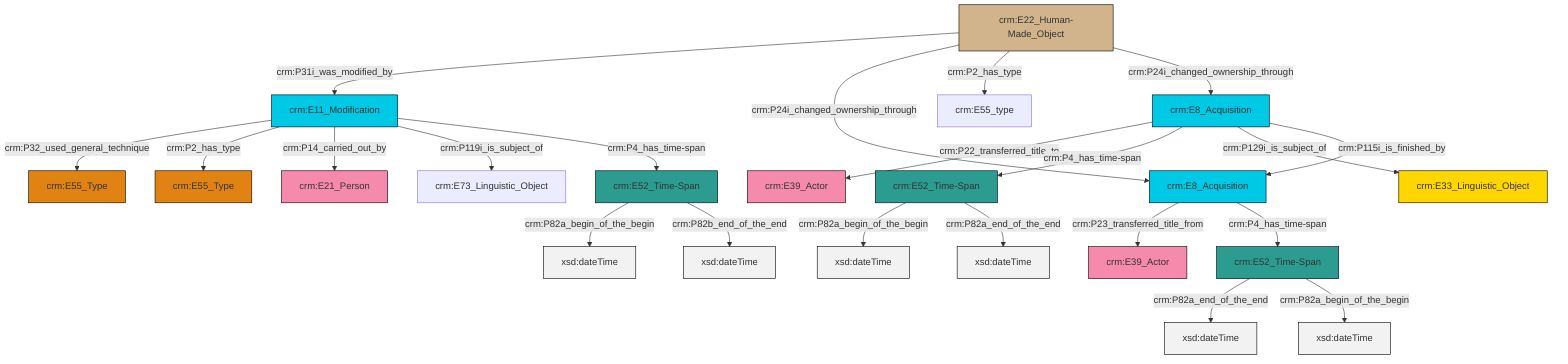 graph TD
classDef Literal fill:#f2f2f2,stroke:#000000;
classDef CRM_Entity fill:#FFFFFF,stroke:#000000;
classDef Temporal_Entity fill:#00C9E6, stroke:#000000;
classDef Type fill:#E18312, stroke:#000000;
classDef Time-Span fill:#2C9C91, stroke:#000000;
classDef Appellation fill:#FFEB7F, stroke:#000000;
classDef Place fill:#008836, stroke:#000000;
classDef Persistent_Item fill:#B266B2, stroke:#000000;
classDef Conceptual_Object fill:#FFD700, stroke:#000000;
classDef Physical_Thing fill:#D2B48C, stroke:#000000;
classDef Actor fill:#f58aad, stroke:#000000;
classDef PC_Classes fill:#4ce600, stroke:#000000;
classDef Multi fill:#cccccc,stroke:#000000;

6["crm:E8_Acquisition"]:::Temporal_Entity -->|crm:P22_transferred_title_to| 7["crm:E39_Actor"]:::Actor
8["crm:E52_Time-Span"]:::Time-Span -->|crm:P82a_begin_of_the_begin| 9[xsd:dateTime]:::Literal
12["crm:E11_Modification"]:::Temporal_Entity -->|crm:P32_used_general_technique| 10["crm:E55_Type"]:::Type
6["crm:E8_Acquisition"]:::Temporal_Entity -->|crm:P4_has_time-span| 14["crm:E52_Time-Span"]:::Time-Span
14["crm:E52_Time-Span"]:::Time-Span -->|crm:P82a_begin_of_the_begin| 17[xsd:dateTime]:::Literal
2["crm:E22_Human-Made_Object"]:::Physical_Thing -->|crm:P31i_was_modified_by| 12["crm:E11_Modification"]:::Temporal_Entity
12["crm:E11_Modification"]:::Temporal_Entity -->|crm:P2_has_type| 15["crm:E55_Type"]:::Type
0["crm:E52_Time-Span"]:::Time-Span -->|crm:P82a_end_of_the_end| 19[xsd:dateTime]:::Literal
20["crm:E8_Acquisition"]:::Temporal_Entity -->|crm:P23_transferred_title_from| 21["crm:E39_Actor"]:::Actor
12["crm:E11_Modification"]:::Temporal_Entity -->|crm:P14_carried_out_by| 22["crm:E21_Person"]:::Actor
2["crm:E22_Human-Made_Object"]:::Physical_Thing -->|crm:P24i_changed_ownership_through| 20["crm:E8_Acquisition"]:::Temporal_Entity
12["crm:E11_Modification"]:::Temporal_Entity -->|crm:P119i_is_subject_of| 23["crm:E73_Linguistic_Object"]:::Default
20["crm:E8_Acquisition"]:::Temporal_Entity -->|crm:P4_has_time-span| 0["crm:E52_Time-Span"]:::Time-Span
6["crm:E8_Acquisition"]:::Temporal_Entity -->|crm:P129i_is_subject_of| 4["crm:E33_Linguistic_Object"]:::Conceptual_Object
2["crm:E22_Human-Made_Object"]:::Physical_Thing -->|crm:P2_has_type| 24["crm:E55_type"]:::Default
14["crm:E52_Time-Span"]:::Time-Span -->|crm:P82a_end_of_the_end| 30[xsd:dateTime]:::Literal
0["crm:E52_Time-Span"]:::Time-Span -->|crm:P82a_begin_of_the_begin| 33[xsd:dateTime]:::Literal
8["crm:E52_Time-Span"]:::Time-Span -->|crm:P82b_end_of_the_end| 34[xsd:dateTime]:::Literal
12["crm:E11_Modification"]:::Temporal_Entity -->|crm:P4_has_time-span| 8["crm:E52_Time-Span"]:::Time-Span
2["crm:E22_Human-Made_Object"]:::Physical_Thing -->|crm:P24i_changed_ownership_through| 6["crm:E8_Acquisition"]:::Temporal_Entity
6["crm:E8_Acquisition"]:::Temporal_Entity -->|crm:P115i_is_finished_by| 20["crm:E8_Acquisition"]:::Temporal_Entity